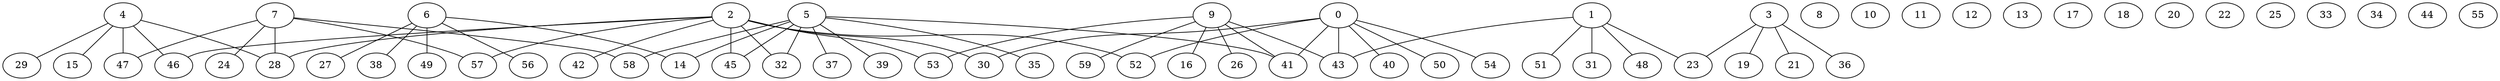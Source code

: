 graph g {0;1;2;3;4;5;6;7;8;9;10;11;12;13;14;15;16;17;18;19;20;21;22;23;24;25;26;27;28;29;30;31;32;33;34;35;36;37;38;39;40;41;42;43;44;45;46;47;48;49;50;51;52;53;54;55;56;57;58;59;0 -- 30;0 -- 40;0 -- 41;0 -- 43;0 -- 50;0 -- 52;0 -- 54;1 -- 23;1 -- 31;1 -- 43;1 -- 48;1 -- 51;2 -- 28;2 -- 30;2 -- 32;2 -- 42;2 -- 45;2 -- 46;2 -- 52;2 -- 53;2 -- 57;3 -- 19;3 -- 21;3 -- 23;3 -- 36;4 -- 15;4 -- 28;4 -- 29;4 -- 46;4 -- 47;5 -- 14;5 -- 32;5 -- 35;5 -- 37;5 -- 39;5 -- 41;5 -- 45;5 -- 58;6 -- 14;6 -- 27;6 -- 38;6 -- 49;6 -- 56;7 -- 24;7 -- 28;7 -- 47;7 -- 57;7 -- 58;9 -- 16;9 -- 26;9 -- 41;9 -- 43;9 -- 53;9 -- 59;}